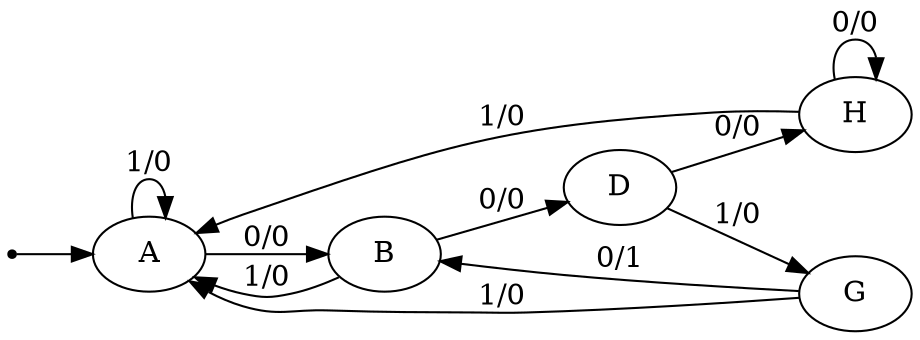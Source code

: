 digraph STG {
	rankdir=LR;

	INIT [shape=point];
	A [label="A"];
	B [label="B"];
	D [label="D"];
	H [label="H"];
	G [label="G"];

	INIT -> A;
	A->A [label="1/0"];
	A->B [label="0/0"];
	B->A [label="1/0"];
	B->D [label="0/0"];
	D->G [label="1/0"];
	D->H [label="0/0"];
	H->A [label="1/0"];
	H->H [label="0/0"];
	G->A [label="1/0"];
	G->B [label="0/1"];
}